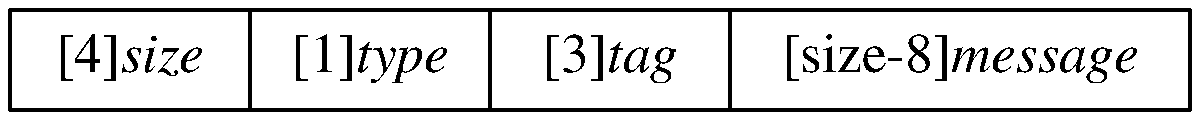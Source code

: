 .\" Shows ServiceFactory stack
.sp
.PS
maxpswid=100
maxpsht=100
boxwid=1.2
.ps +10

box "[4]\fIsize\fP"; right; box "[1]\fItype\fP"; right; box "[3]\fItag\fP"; right; box width 2.3 "[size-8]\fImessage\fP"

.PE

